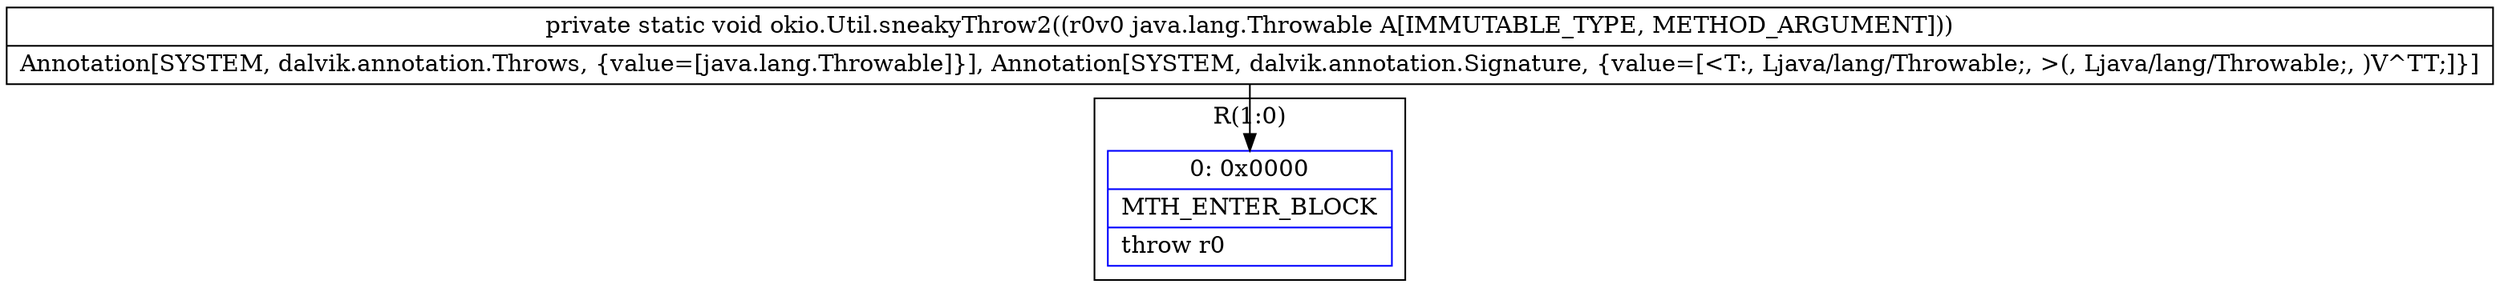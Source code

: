digraph "CFG forokio.Util.sneakyThrow2(Ljava\/lang\/Throwable;)V" {
subgraph cluster_Region_475117880 {
label = "R(1:0)";
node [shape=record,color=blue];
Node_0 [shape=record,label="{0\:\ 0x0000|MTH_ENTER_BLOCK\l|throw r0\l}"];
}
MethodNode[shape=record,label="{private static void okio.Util.sneakyThrow2((r0v0 java.lang.Throwable A[IMMUTABLE_TYPE, METHOD_ARGUMENT]))  | Annotation[SYSTEM, dalvik.annotation.Throws, \{value=[java.lang.Throwable]\}], Annotation[SYSTEM, dalvik.annotation.Signature, \{value=[\<T:, Ljava\/lang\/Throwable;, \>(, Ljava\/lang\/Throwable;, )V^TT;]\}]\l}"];
MethodNode -> Node_0;
}

